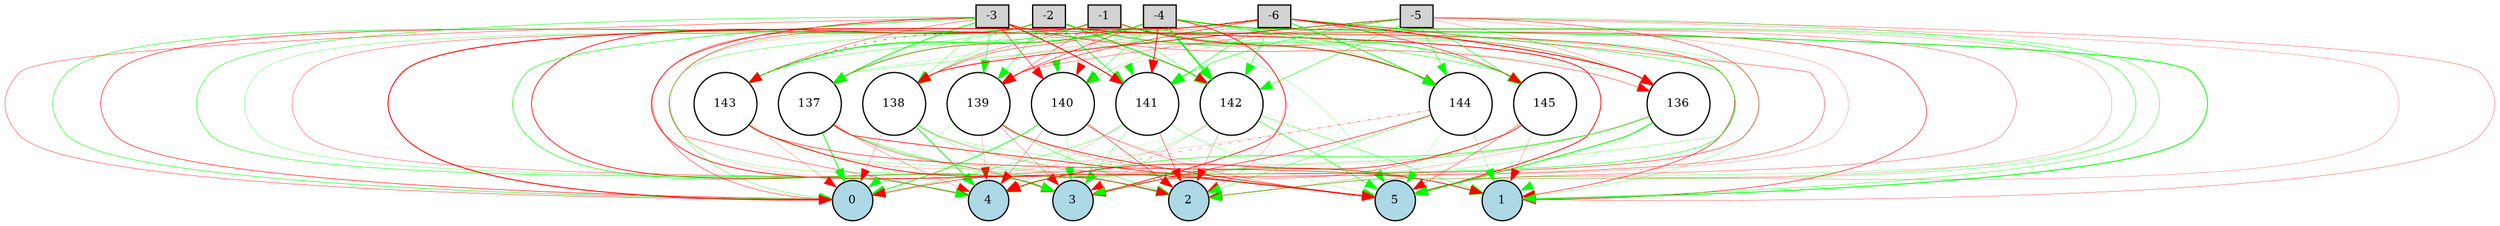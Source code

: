 digraph {
	node [fontsize=9 height=0.2 shape=circle width=0.2]
	-1 [fillcolor=lightgray shape=box style=filled]
	-2 [fillcolor=lightgray shape=box style=filled]
	-3 [fillcolor=lightgray shape=box style=filled]
	-4 [fillcolor=lightgray shape=box style=filled]
	-5 [fillcolor=lightgray shape=box style=filled]
	-6 [fillcolor=lightgray shape=box style=filled]
	0 [fillcolor=lightblue style=filled]
	1 [fillcolor=lightblue style=filled]
	2 [fillcolor=lightblue style=filled]
	3 [fillcolor=lightblue style=filled]
	4 [fillcolor=lightblue style=filled]
	5 [fillcolor=lightblue style=filled]
	136 [fillcolor=white style=filled]
	137 [fillcolor=white style=filled]
	138 [fillcolor=white style=filled]
	139 [fillcolor=white style=filled]
	140 [fillcolor=white style=filled]
	141 [fillcolor=white style=filled]
	142 [fillcolor=white style=filled]
	143 [fillcolor=white style=filled]
	144 [fillcolor=white style=filled]
	145 [fillcolor=white style=filled]
	-1 -> 136 [color=green penwidth=0.2994095119882732 style=solid]
	-1 -> 137 [color=green penwidth=0.3641134604436057 style=solid]
	-1 -> 138 [color=red penwidth=0.2738792805879199 style=solid]
	-1 -> 139 [color=red penwidth=0.26004817673343006 style=solid]
	-1 -> 140 [color=red penwidth=0.16298053845244798 style=solid]
	-1 -> 141 [color=green penwidth=0.12783721862149103 style=solid]
	-1 -> 142 [color=green penwidth=0.29275857292960905 style=solid]
	-1 -> 143 [color=green penwidth=0.21417642328176006 style=dotted]
	-1 -> 144 [color=red penwidth=0.6741020990142107 style=solid]
	-1 -> 145 [color=green penwidth=0.3650002140686347 style=solid]
	-2 -> 136 [color=red penwidth=0.2319076938695301 style=solid]
	-2 -> 137 [color=green penwidth=0.15039207603913518 style=solid]
	-2 -> 138 [color=green penwidth=0.2132387509417913 style=solid]
	-2 -> 139 [color=green penwidth=0.31941570539535524 style=solid]
	-2 -> 140 [color=green penwidth=0.2002112536423991 style=solid]
	-2 -> 141 [color=green penwidth=0.5453716107459328 style=solid]
	-2 -> 142 [color=green penwidth=0.8521373927737408 style=solid]
	-2 -> 143 [color=green penwidth=0.30319695577906736 style=solid]
	-2 -> 144 [color=green penwidth=0.3515356505508328 style=solid]
	-2 -> 145 [color=green penwidth=0.2650621174226102 style=solid]
	-3 -> 136 [color=red penwidth=0.31014783784492317 style=solid]
	-3 -> 137 [color=green penwidth=0.6740111895945932 style=solid]
	-3 -> 138 [color=green penwidth=0.23841848052051534 style=solid]
	-3 -> 139 [color=green penwidth=0.40176260900484695 style=solid]
	-3 -> 140 [color=red penwidth=0.41827472688373546 style=solid]
	-3 -> 141 [color=red penwidth=0.7970355977429173 style=solid]
	-3 -> 142 [color=red penwidth=0.17931462683340904 style=solid]
	-3 -> 143 [color=red penwidth=0.305588428160642 style=solid]
	-3 -> 144 [color=red penwidth=0.21033664832346632 style=solid]
	-3 -> 145 [color=green penwidth=0.1101538479225683 style=solid]
	-4 -> 136 [color=green penwidth=0.16791885862375824 style=solid]
	-4 -> 137 [color=red penwidth=0.3267206888026898 style=solid]
	-4 -> 138 [color=red penwidth=0.2896983845486669 style=solid]
	-4 -> 139 [color=red penwidth=0.36766040494407537 style=solid]
	-4 -> 140 [color=green penwidth=0.3123990227976411 style=solid]
	-4 -> 141 [color=red penwidth=0.6692765664983504 style=solid]
	-4 -> 142 [color=green penwidth=1.2045637889895116 style=solid]
	-4 -> 143 [color=green penwidth=0.7401609835689449 style=solid]
	-4 -> 144 [color=green penwidth=0.22126620645782047 style=solid]
	-4 -> 145 [color=green penwidth=0.37372301338940384 style=solid]
	-5 -> 136 [color=red penwidth=0.1845393357436137 style=solid]
	-5 -> 137 [color=green penwidth=0.24953773973406876 style=solid]
	-5 -> 138 [color=red penwidth=0.5918602004185606 style=solid]
	-5 -> 139 [color=red penwidth=0.24943276336645118 style=solid]
	-5 -> 140 [color=red penwidth=0.1001033668729699 style=solid]
	-5 -> 141 [color=green penwidth=0.4042790540579074 style=solid]
	-5 -> 142 [color=green penwidth=0.39184988888660355 style=solid]
	-5 -> 143 [color=green penwidth=0.29626776543500766 style=solid]
	-5 -> 144 [color=green penwidth=0.38379115931365415 style=solid]
	-5 -> 145 [color=green penwidth=0.40751076942423126 style=solid]
	-6 -> 136 [color=red penwidth=0.7369691899095298 style=solid]
	-6 -> 137 [color=green penwidth=0.1624579014515823 style=solid]
	-6 -> 138 [color=red penwidth=0.154787367414497 style=solid]
	-6 -> 139 [color=red penwidth=0.42110212560848337 style=solid]
	-6 -> 140 [color=green penwidth=0.15860832060309615 style=solid]
	-6 -> 141 [color=green penwidth=0.42656967261094825 style=solid]
	-6 -> 142 [color=green penwidth=0.3921138755256647 style=solid]
	-6 -> 143 [color=red penwidth=0.4872501631183612 style=dotted]
	-6 -> 144 [color=green penwidth=0.6277459504176894 style=solid]
	-6 -> 145 [color=red penwidth=0.4197661263070669 style=solid]
	136 -> 0 [color=red penwidth=0.10191586082044449 style=solid]
	136 -> 1 [color=green penwidth=0.12230703428154312 style=solid]
	136 -> 2 [color=red penwidth=0.15352155091269226 style=solid]
	136 -> 3 [color=green penwidth=0.2191656498526129 style=solid]
	136 -> 4 [color=green penwidth=0.4575754983754392 style=solid]
	136 -> 5 [color=green penwidth=0.71351089018217 style=solid]
	137 -> 0 [color=green penwidth=0.6741634708501456 style=solid]
	137 -> 1 [color=green penwidth=0.308630716010355 style=solid]
	137 -> 2 [color=green penwidth=0.24451570242081153 style=solid]
	137 -> 3 [color=red penwidth=0.31076486949297244 style=solid]
	137 -> 4 [color=red penwidth=0.20790215196370943 style=solid]
	137 -> 5 [color=red penwidth=0.5485153221017439 style=solid]
	138 -> 0 [color=red penwidth=0.1886285802697754 style=solid]
	138 -> 1 [color=red penwidth=0.1991263678069769 style=solid]
	138 -> 2 [color=green penwidth=0.18409344667043437 style=solid]
	138 -> 3 [color=green penwidth=0.18275250848271066 style=solid]
	138 -> 4 [color=green penwidth=0.7175279257008891 style=solid]
	138 -> 5 [color=green penwidth=0.17404589103033147 style=solid]
	139 -> 0 [color=green penwidth=0.16723059886823122 style=solid]
	139 -> 1 [color=red penwidth=0.16097231069115286 style=solid]
	139 -> 2 [color=green penwidth=0.3272895459126077 style=solid]
	139 -> 3 [color=red penwidth=0.2066963990655309 style=solid]
	139 -> 4 [color=red penwidth=0.131308703598146 style=solid]
	139 -> 5 [color=red penwidth=0.5704982235621991 style=solid]
	140 -> 0 [color=green penwidth=0.6212204578585622 style=solid]
	140 -> 1 [color=red penwidth=0.12703901573429832 style=solid]
	140 -> 2 [color=red penwidth=0.36875682741412974 style=solid]
	140 -> 3 [color=green penwidth=0.17617876326560317 style=solid]
	140 -> 4 [color=red penwidth=0.224762339993433 style=solid]
	140 -> 5 [color=red penwidth=0.2371527621919091 style=solid]
	141 -> 0 [color=green penwidth=0.29194265530354235 style=solid]
	141 -> 1 [color=green penwidth=0.11373308854215487 style=solid]
	141 -> 2 [color=red penwidth=0.3375934589402593 style=solid]
	141 -> 3 [color=green penwidth=0.2345890356270753 style=solid]
	141 -> 4 [color=red penwidth=0.12605997937887695 style=solid]
	141 -> 5 [color=green penwidth=0.1595472569666187 style=solid]
	142 -> 0 [color=green penwidth=0.11348311080937806 style=solid]
	142 -> 1 [color=green penwidth=0.31853900635011034 style=solid]
	142 -> 2 [color=red penwidth=0.1947387370487721 style=solid]
	142 -> 3 [color=red penwidth=0.1211320968404482 style=solid]
	142 -> 4 [color=green penwidth=0.20505969723515338 style=solid]
	142 -> 5 [color=green penwidth=0.43615684599527615 style=solid]
	143 -> 0 [color=red penwidth=0.1688317384527454 style=solid]
	143 -> 1 [color=red penwidth=0.41858314573930877 style=solid]
	143 -> 2 [color=red penwidth=0.14586080558820555 style=solid]
	143 -> 3 [color=green penwidth=0.22581753869551727 style=solid]
	143 -> 4 [color=green penwidth=0.10092201724839304 style=solid]
	143 -> 5 [color=red penwidth=0.6132912491777031 style=solid]
	144 -> 0 [color=red penwidth=0.11257811145185612 style=solid]
	144 -> 1 [color=green penwidth=0.22247372634511411 style=solid]
	144 -> 2 [color=green penwidth=0.30835410914804784 style=solid]
	144 -> 3 [color=red penwidth=0.44447766237460795 style=solid]
	144 -> 4 [color=red penwidth=0.29330364144624643 style=dotted]
	144 -> 5 [color=green penwidth=0.12445474634280737 style=solid]
	145 -> 0 [color=red penwidth=0.27978962390558215 style=solid]
	145 -> 1 [color=red penwidth=0.16013537309752804 style=solid]
	145 -> 2 [color=green penwidth=0.11100349974115796 style=solid]
	145 -> 3 [color=green penwidth=0.10806369515787845 style=solid]
	145 -> 4 [color=red penwidth=0.49718996050987607 style=solid]
	145 -> 5 [color=red penwidth=0.3061725344244587 style=solid]
	-1 -> 0 [color=red penwidth=0.424247020068924 style=solid]
	-1 -> 1 [color=green penwidth=0.20617013019878574 style=solid]
	-1 -> 2 [color=red penwidth=0.15731655970083083 style=solid]
	-1 -> 3 [color=green penwidth=0.1979648885556423 style=solid]
	-1 -> 4 [color=red penwidth=0.25189319356068374 style=solid]
	-1 -> 5 [color=green penwidth=0.12808979716037397 style=solid]
	-2 -> 0 [color=green penwidth=0.40054138608477985 style=solid]
	-2 -> 1 [color=red penwidth=0.42406140561499117 style=solid]
	-2 -> 2 [color=red penwidth=0.11566122038937832 style=solid]
	-2 -> 3 [color=red penwidth=0.5816466944494172 style=solid]
	-2 -> 4 [color=green penwidth=0.22327246029811537 style=solid]
	-2 -> 5 [color=red penwidth=0.6588573849435508 style=solid]
	-3 -> 0 [color=red penwidth=0.2903198944696165 style=solid]
	-3 -> 1 [color=red penwidth=0.42795310790466023 style=solid]
	-3 -> 2 [color=red penwidth=0.5780474522538372 style=solid]
	-3 -> 3 [color=green penwidth=0.45648096154296935 style=solid]
	-3 -> 4 [color=green penwidth=0.3884981980073524 style=solid]
	-3 -> 5 [color=green penwidth=0.17226858975627007 style=solid]
	-4 -> 0 [color=red penwidth=0.32295240561623784 style=solid]
	-4 -> 1 [color=green penwidth=0.708673399621112 style=solid]
	-4 -> 2 [color=green penwidth=0.20636222314032476 style=solid]
	-4 -> 3 [color=red penwidth=0.5669030587429477 style=solid]
	-4 -> 4 [color=red penwidth=0.31820752547084463 style=solid]
	-4 -> 5 [color=red penwidth=0.24771778632947047 style=solid]
	-5 -> 0 [color=green penwidth=0.27796385597287665 style=solid]
	-5 -> 1 [color=red penwidth=0.23077976931111585 style=solid]
	-5 -> 2 [color=green penwidth=0.2620220866314855 style=solid]
	-5 -> 3 [color=red penwidth=0.15645220313745728 style=solid]
	-5 -> 4 [color=red penwidth=0.36557963352142886 style=solid]
	-5 -> 5 [color=red penwidth=0.173523482976771 style=solid]
	-6 -> 0 [color=red penwidth=0.7500874748253911 style=solid]
	-6 -> 1 [color=green penwidth=0.29909242140103787 style=solid]
	-6 -> 2 [color=red penwidth=0.15437739087882074 style=solid]
	-6 -> 3 [color=red penwidth=0.29176139996259653 style=solid]
	-6 -> 4 [color=green penwidth=0.39080281593794863 style=solid]
	-6 -> 5 [color=green penwidth=0.19926324629774284 style=solid]
}
